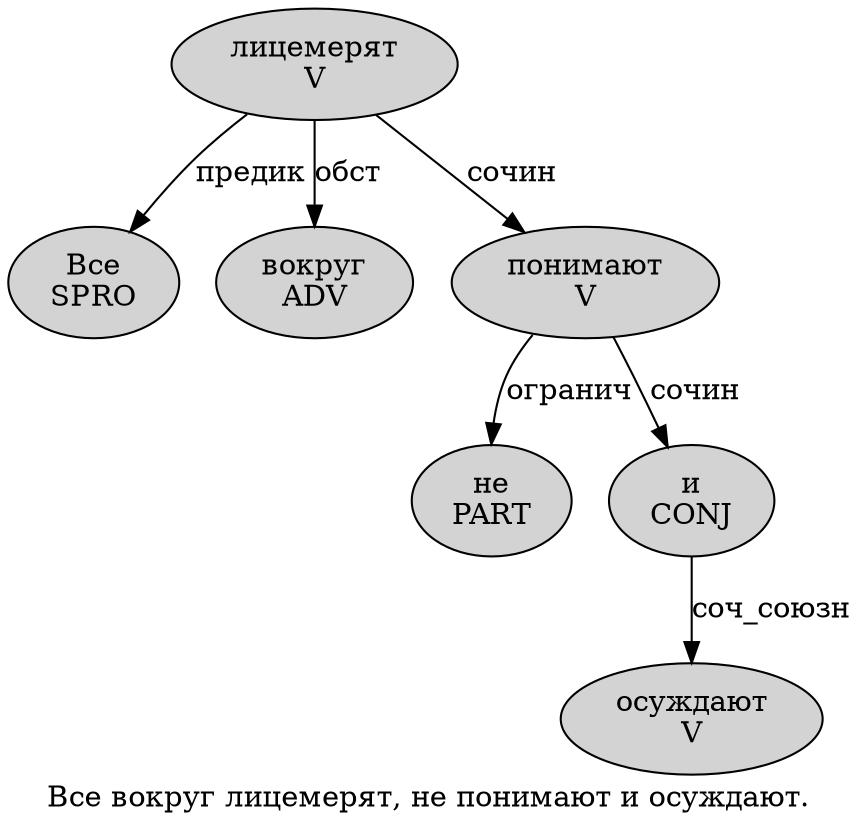 digraph SENTENCE_1702 {
	graph [label="Все вокруг лицемерят, не понимают и осуждают."]
	node [style=filled]
		0 [label="Все
SPRO" color="" fillcolor=lightgray penwidth=1 shape=ellipse]
		1 [label="вокруг
ADV" color="" fillcolor=lightgray penwidth=1 shape=ellipse]
		2 [label="лицемерят
V" color="" fillcolor=lightgray penwidth=1 shape=ellipse]
		4 [label="не
PART" color="" fillcolor=lightgray penwidth=1 shape=ellipse]
		5 [label="понимают
V" color="" fillcolor=lightgray penwidth=1 shape=ellipse]
		6 [label="и
CONJ" color="" fillcolor=lightgray penwidth=1 shape=ellipse]
		7 [label="осуждают
V" color="" fillcolor=lightgray penwidth=1 shape=ellipse]
			2 -> 0 [label="предик"]
			2 -> 1 [label="обст"]
			2 -> 5 [label="сочин"]
			5 -> 4 [label="огранич"]
			5 -> 6 [label="сочин"]
			6 -> 7 [label="соч_союзн"]
}